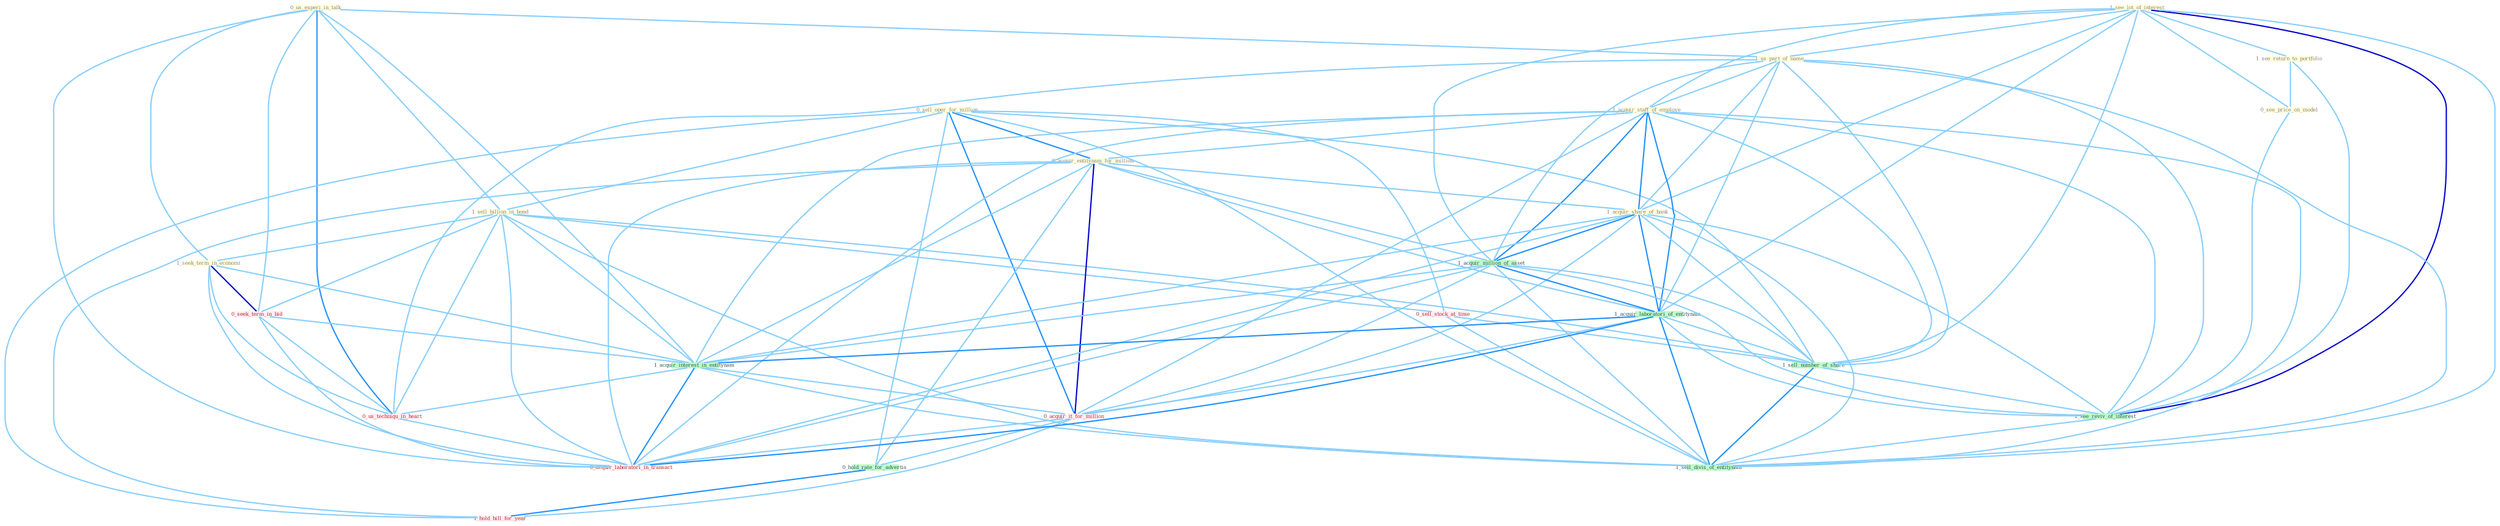 Graph G{ 
    node
    [shape=polygon,style=filled,width=.5,height=.06,color="#BDFCC9",fixedsize=true,fontsize=4,
    fontcolor="#2f4f4f"];
    {node
    [color="#ffffe0", fontcolor="#8b7d6b"] "0_us_experi_in_talk " "1_see_lot_of_interest " "0_sell_oper_for_million " "1_us_part_of_name " "1_see_return_to_portfolio " "1_acquir_staff_of_employe " "0_see_price_on_model " "1_sell_billion_in_bond " "0_acquir_entitynam_for_million " "1_seek_term_in_economi " "1_acquir_share_of_bank "}
{node [color="#fff0f5", fontcolor="#b22222"] "0_seek_term_in_bid " "0_us_techniqu_in_heart " "0_acquir_it_for_million " "0_acquir_laboratori_in_transact " "0_sell_stock_at_time " "1_hold_bill_for_year "}
edge [color="#B0E2FF"];

	"0_us_experi_in_talk " -- "1_us_part_of_name " [w="1", color="#87cefa" ];
	"0_us_experi_in_talk " -- "1_sell_billion_in_bond " [w="1", color="#87cefa" ];
	"0_us_experi_in_talk " -- "1_seek_term_in_economi " [w="1", color="#87cefa" ];
	"0_us_experi_in_talk " -- "0_seek_term_in_bid " [w="1", color="#87cefa" ];
	"0_us_experi_in_talk " -- "1_acquir_interest_in_entitynam " [w="1", color="#87cefa" ];
	"0_us_experi_in_talk " -- "0_us_techniqu_in_heart " [w="2", color="#1e90ff" , len=0.8];
	"0_us_experi_in_talk " -- "0_acquir_laboratori_in_transact " [w="1", color="#87cefa" ];
	"1_see_lot_of_interest " -- "1_us_part_of_name " [w="1", color="#87cefa" ];
	"1_see_lot_of_interest " -- "1_see_return_to_portfolio " [w="1", color="#87cefa" ];
	"1_see_lot_of_interest " -- "1_acquir_staff_of_employe " [w="1", color="#87cefa" ];
	"1_see_lot_of_interest " -- "0_see_price_on_model " [w="1", color="#87cefa" ];
	"1_see_lot_of_interest " -- "1_acquir_share_of_bank " [w="1", color="#87cefa" ];
	"1_see_lot_of_interest " -- "1_acquir_million_of_asset " [w="1", color="#87cefa" ];
	"1_see_lot_of_interest " -- "1_acquir_laboratori_of_entitynam " [w="1", color="#87cefa" ];
	"1_see_lot_of_interest " -- "1_sell_number_of_share " [w="1", color="#87cefa" ];
	"1_see_lot_of_interest " -- "1_see_reviv_of_interest " [w="3", color="#0000cd" , len=0.6];
	"1_see_lot_of_interest " -- "1_sell_divis_of_entitynam " [w="1", color="#87cefa" ];
	"0_sell_oper_for_million " -- "1_sell_billion_in_bond " [w="1", color="#87cefa" ];
	"0_sell_oper_for_million " -- "0_acquir_entitynam_for_million " [w="2", color="#1e90ff" , len=0.8];
	"0_sell_oper_for_million " -- "0_acquir_it_for_million " [w="2", color="#1e90ff" , len=0.8];
	"0_sell_oper_for_million " -- "0_hold_rate_for_advertis " [w="1", color="#87cefa" ];
	"0_sell_oper_for_million " -- "0_sell_stock_at_time " [w="1", color="#87cefa" ];
	"0_sell_oper_for_million " -- "1_sell_number_of_share " [w="1", color="#87cefa" ];
	"0_sell_oper_for_million " -- "1_hold_bill_for_year " [w="1", color="#87cefa" ];
	"0_sell_oper_for_million " -- "1_sell_divis_of_entitynam " [w="1", color="#87cefa" ];
	"1_us_part_of_name " -- "1_acquir_staff_of_employe " [w="1", color="#87cefa" ];
	"1_us_part_of_name " -- "1_acquir_share_of_bank " [w="1", color="#87cefa" ];
	"1_us_part_of_name " -- "1_acquir_million_of_asset " [w="1", color="#87cefa" ];
	"1_us_part_of_name " -- "1_acquir_laboratori_of_entitynam " [w="1", color="#87cefa" ];
	"1_us_part_of_name " -- "0_us_techniqu_in_heart " [w="1", color="#87cefa" ];
	"1_us_part_of_name " -- "1_sell_number_of_share " [w="1", color="#87cefa" ];
	"1_us_part_of_name " -- "1_see_reviv_of_interest " [w="1", color="#87cefa" ];
	"1_us_part_of_name " -- "1_sell_divis_of_entitynam " [w="1", color="#87cefa" ];
	"1_see_return_to_portfolio " -- "0_see_price_on_model " [w="1", color="#87cefa" ];
	"1_see_return_to_portfolio " -- "1_see_reviv_of_interest " [w="1", color="#87cefa" ];
	"1_acquir_staff_of_employe " -- "0_acquir_entitynam_for_million " [w="1", color="#87cefa" ];
	"1_acquir_staff_of_employe " -- "1_acquir_share_of_bank " [w="2", color="#1e90ff" , len=0.8];
	"1_acquir_staff_of_employe " -- "1_acquir_million_of_asset " [w="2", color="#1e90ff" , len=0.8];
	"1_acquir_staff_of_employe " -- "1_acquir_laboratori_of_entitynam " [w="2", color="#1e90ff" , len=0.8];
	"1_acquir_staff_of_employe " -- "1_acquir_interest_in_entitynam " [w="1", color="#87cefa" ];
	"1_acquir_staff_of_employe " -- "0_acquir_it_for_million " [w="1", color="#87cefa" ];
	"1_acquir_staff_of_employe " -- "0_acquir_laboratori_in_transact " [w="1", color="#87cefa" ];
	"1_acquir_staff_of_employe " -- "1_sell_number_of_share " [w="1", color="#87cefa" ];
	"1_acquir_staff_of_employe " -- "1_see_reviv_of_interest " [w="1", color="#87cefa" ];
	"1_acquir_staff_of_employe " -- "1_sell_divis_of_entitynam " [w="1", color="#87cefa" ];
	"0_see_price_on_model " -- "1_see_reviv_of_interest " [w="1", color="#87cefa" ];
	"1_sell_billion_in_bond " -- "1_seek_term_in_economi " [w="1", color="#87cefa" ];
	"1_sell_billion_in_bond " -- "0_seek_term_in_bid " [w="1", color="#87cefa" ];
	"1_sell_billion_in_bond " -- "1_acquir_interest_in_entitynam " [w="1", color="#87cefa" ];
	"1_sell_billion_in_bond " -- "0_us_techniqu_in_heart " [w="1", color="#87cefa" ];
	"1_sell_billion_in_bond " -- "0_acquir_laboratori_in_transact " [w="1", color="#87cefa" ];
	"1_sell_billion_in_bond " -- "0_sell_stock_at_time " [w="1", color="#87cefa" ];
	"1_sell_billion_in_bond " -- "1_sell_number_of_share " [w="1", color="#87cefa" ];
	"1_sell_billion_in_bond " -- "1_sell_divis_of_entitynam " [w="1", color="#87cefa" ];
	"0_acquir_entitynam_for_million " -- "1_acquir_share_of_bank " [w="1", color="#87cefa" ];
	"0_acquir_entitynam_for_million " -- "1_acquir_million_of_asset " [w="1", color="#87cefa" ];
	"0_acquir_entitynam_for_million " -- "1_acquir_laboratori_of_entitynam " [w="1", color="#87cefa" ];
	"0_acquir_entitynam_for_million " -- "1_acquir_interest_in_entitynam " [w="1", color="#87cefa" ];
	"0_acquir_entitynam_for_million " -- "0_acquir_it_for_million " [w="3", color="#0000cd" , len=0.6];
	"0_acquir_entitynam_for_million " -- "0_hold_rate_for_advertis " [w="1", color="#87cefa" ];
	"0_acquir_entitynam_for_million " -- "0_acquir_laboratori_in_transact " [w="1", color="#87cefa" ];
	"0_acquir_entitynam_for_million " -- "1_hold_bill_for_year " [w="1", color="#87cefa" ];
	"1_seek_term_in_economi " -- "0_seek_term_in_bid " [w="3", color="#0000cd" , len=0.6];
	"1_seek_term_in_economi " -- "1_acquir_interest_in_entitynam " [w="1", color="#87cefa" ];
	"1_seek_term_in_economi " -- "0_us_techniqu_in_heart " [w="1", color="#87cefa" ];
	"1_seek_term_in_economi " -- "0_acquir_laboratori_in_transact " [w="1", color="#87cefa" ];
	"1_acquir_share_of_bank " -- "1_acquir_million_of_asset " [w="2", color="#1e90ff" , len=0.8];
	"1_acquir_share_of_bank " -- "1_acquir_laboratori_of_entitynam " [w="2", color="#1e90ff" , len=0.8];
	"1_acquir_share_of_bank " -- "1_acquir_interest_in_entitynam " [w="1", color="#87cefa" ];
	"1_acquir_share_of_bank " -- "0_acquir_it_for_million " [w="1", color="#87cefa" ];
	"1_acquir_share_of_bank " -- "0_acquir_laboratori_in_transact " [w="1", color="#87cefa" ];
	"1_acquir_share_of_bank " -- "1_sell_number_of_share " [w="1", color="#87cefa" ];
	"1_acquir_share_of_bank " -- "1_see_reviv_of_interest " [w="1", color="#87cefa" ];
	"1_acquir_share_of_bank " -- "1_sell_divis_of_entitynam " [w="1", color="#87cefa" ];
	"1_acquir_million_of_asset " -- "1_acquir_laboratori_of_entitynam " [w="2", color="#1e90ff" , len=0.8];
	"1_acquir_million_of_asset " -- "1_acquir_interest_in_entitynam " [w="1", color="#87cefa" ];
	"1_acquir_million_of_asset " -- "0_acquir_it_for_million " [w="1", color="#87cefa" ];
	"1_acquir_million_of_asset " -- "0_acquir_laboratori_in_transact " [w="1", color="#87cefa" ];
	"1_acquir_million_of_asset " -- "1_sell_number_of_share " [w="1", color="#87cefa" ];
	"1_acquir_million_of_asset " -- "1_see_reviv_of_interest " [w="1", color="#87cefa" ];
	"1_acquir_million_of_asset " -- "1_sell_divis_of_entitynam " [w="1", color="#87cefa" ];
	"1_acquir_laboratori_of_entitynam " -- "1_acquir_interest_in_entitynam " [w="2", color="#1e90ff" , len=0.8];
	"1_acquir_laboratori_of_entitynam " -- "0_acquir_it_for_million " [w="1", color="#87cefa" ];
	"1_acquir_laboratori_of_entitynam " -- "0_acquir_laboratori_in_transact " [w="2", color="#1e90ff" , len=0.8];
	"1_acquir_laboratori_of_entitynam " -- "1_sell_number_of_share " [w="1", color="#87cefa" ];
	"1_acquir_laboratori_of_entitynam " -- "1_see_reviv_of_interest " [w="1", color="#87cefa" ];
	"1_acquir_laboratori_of_entitynam " -- "1_sell_divis_of_entitynam " [w="2", color="#1e90ff" , len=0.8];
	"0_seek_term_in_bid " -- "1_acquir_interest_in_entitynam " [w="1", color="#87cefa" ];
	"0_seek_term_in_bid " -- "0_us_techniqu_in_heart " [w="1", color="#87cefa" ];
	"0_seek_term_in_bid " -- "0_acquir_laboratori_in_transact " [w="1", color="#87cefa" ];
	"1_acquir_interest_in_entitynam " -- "0_us_techniqu_in_heart " [w="1", color="#87cefa" ];
	"1_acquir_interest_in_entitynam " -- "0_acquir_it_for_million " [w="1", color="#87cefa" ];
	"1_acquir_interest_in_entitynam " -- "0_acquir_laboratori_in_transact " [w="2", color="#1e90ff" , len=0.8];
	"1_acquir_interest_in_entitynam " -- "1_sell_divis_of_entitynam " [w="1", color="#87cefa" ];
	"0_us_techniqu_in_heart " -- "0_acquir_laboratori_in_transact " [w="1", color="#87cefa" ];
	"0_acquir_it_for_million " -- "0_hold_rate_for_advertis " [w="1", color="#87cefa" ];
	"0_acquir_it_for_million " -- "0_acquir_laboratori_in_transact " [w="1", color="#87cefa" ];
	"0_acquir_it_for_million " -- "1_hold_bill_for_year " [w="1", color="#87cefa" ];
	"0_hold_rate_for_advertis " -- "1_hold_bill_for_year " [w="2", color="#1e90ff" , len=0.8];
	"0_sell_stock_at_time " -- "1_sell_number_of_share " [w="1", color="#87cefa" ];
	"0_sell_stock_at_time " -- "1_sell_divis_of_entitynam " [w="1", color="#87cefa" ];
	"1_sell_number_of_share " -- "1_see_reviv_of_interest " [w="1", color="#87cefa" ];
	"1_sell_number_of_share " -- "1_sell_divis_of_entitynam " [w="2", color="#1e90ff" , len=0.8];
	"1_see_reviv_of_interest " -- "1_sell_divis_of_entitynam " [w="1", color="#87cefa" ];
}